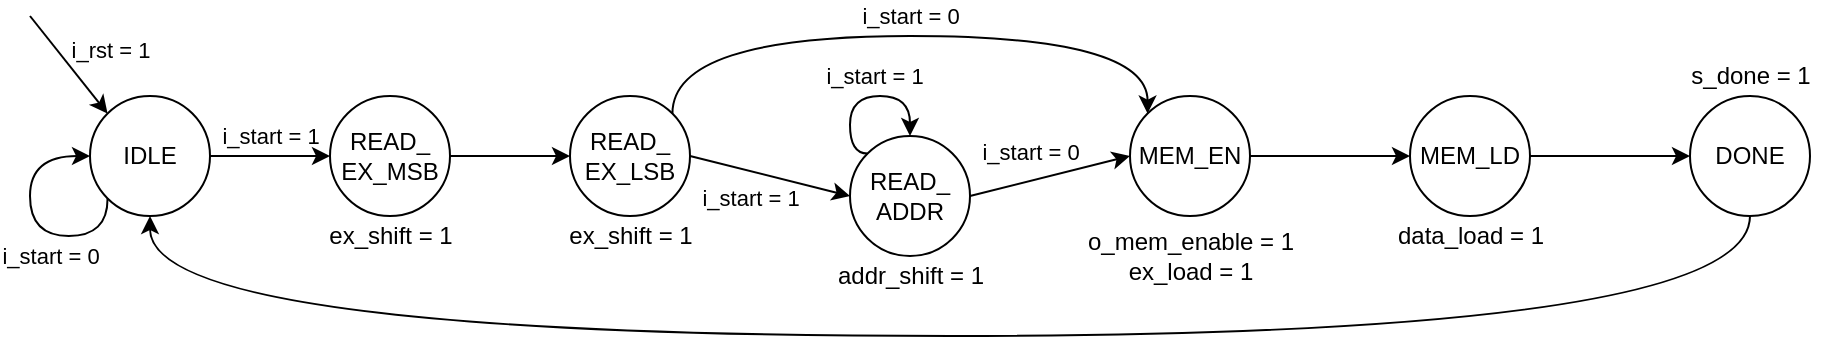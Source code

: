 <mxfile version="20.8.23" type="device"><diagram id="xM6MDxuh1WfJcg6ixP51" name="Pagina-1"><mxGraphModel dx="1050" dy="541" grid="1" gridSize="10" guides="1" tooltips="1" connect="1" arrows="1" fold="1" page="1" pageScale="1" pageWidth="1169" pageHeight="827" math="0" shadow="0"><root><mxCell id="0"/><mxCell id="1" parent="0"/><mxCell id="t7S5SEm-iiav_MzGt8E--2" value="i_start = 1" style="edgeStyle=orthogonalEdgeStyle;rounded=0;orthogonalLoop=1;jettySize=auto;html=1;entryX=0;entryY=0.5;entryDx=0;entryDy=0;labelBackgroundColor=none;" parent="1" source="t7S5SEm-iiav_MzGt8E--1" target="t7S5SEm-iiav_MzGt8E--3" edge="1"><mxGeometry y="10" relative="1" as="geometry"><mxPoint x="160" y="140" as="targetPoint"/><mxPoint as="offset"/></mxGeometry></mxCell><mxCell id="t7S5SEm-iiav_MzGt8E--1" value="IDLE" style="ellipse;whiteSpace=wrap;html=1;labelBackgroundColor=none;fillColor=none;" parent="1" vertex="1"><mxGeometry x="80" y="120" width="60" height="60" as="geometry"/></mxCell><mxCell id="t7S5SEm-iiav_MzGt8E--12" style="edgeStyle=orthogonalEdgeStyle;rounded=0;orthogonalLoop=1;jettySize=auto;html=1;exitX=1;exitY=0.5;exitDx=0;exitDy=0;entryX=0;entryY=0.5;entryDx=0;entryDy=0;labelBackgroundColor=none;" parent="1" source="t7S5SEm-iiav_MzGt8E--3" target="t7S5SEm-iiav_MzGt8E--7" edge="1"><mxGeometry relative="1" as="geometry"/></mxCell><mxCell id="t7S5SEm-iiav_MzGt8E--3" value="READ_&lt;br&gt;EX_MSB" style="ellipse;whiteSpace=wrap;html=1;labelBackgroundColor=none;fillColor=none;" parent="1" vertex="1"><mxGeometry x="200" y="120" width="60" height="60" as="geometry"/></mxCell><mxCell id="t7S5SEm-iiav_MzGt8E--22" value="i_start = 1" style="edgeStyle=orthogonalEdgeStyle;curved=1;rounded=0;orthogonalLoop=1;jettySize=auto;html=1;exitX=0;exitY=0;exitDx=0;exitDy=0;entryX=0.5;entryY=0;entryDx=0;entryDy=0;labelBackgroundColor=none;" parent="1" source="t7S5SEm-iiav_MzGt8E--6" target="t7S5SEm-iiav_MzGt8E--6" edge="1"><mxGeometry x="0.129" y="10" relative="1" as="geometry"><mxPoint x="570" y="140" as="targetPoint"/><Array as="points"><mxPoint x="460" y="149"/><mxPoint x="460" y="120"/><mxPoint x="490" y="120"/></Array><mxPoint as="offset"/></mxGeometry></mxCell><mxCell id="t7S5SEm-iiav_MzGt8E--24" value="i_start = 0" style="rounded=0;orthogonalLoop=1;jettySize=auto;html=1;exitX=1;exitY=0.5;exitDx=0;exitDy=0;entryX=0;entryY=0.5;entryDx=0;entryDy=0;labelBorderColor=none;labelBackgroundColor=none;spacingTop=-4;spacingLeft=0;" parent="1" source="t7S5SEm-iiav_MzGt8E--6" target="t7S5SEm-iiav_MzGt8E--10" edge="1"><mxGeometry x="-0.176" y="12" relative="1" as="geometry"><mxPoint as="offset"/></mxGeometry></mxCell><mxCell id="t7S5SEm-iiav_MzGt8E--6" value="READ_&lt;br&gt;ADDR" style="ellipse;whiteSpace=wrap;html=1;labelBackgroundColor=none;fillColor=none;" parent="1" vertex="1"><mxGeometry x="460" y="140" width="60" height="60" as="geometry"/></mxCell><mxCell id="t7S5SEm-iiav_MzGt8E--13" value="i_start = 1" style="rounded=0;orthogonalLoop=1;jettySize=auto;html=1;exitX=1;exitY=0.5;exitDx=0;exitDy=0;entryX=0;entryY=0.5;entryDx=0;entryDy=0;spacingTop=2;spacingLeft=0;labelBackgroundColor=none;" parent="1" source="t7S5SEm-iiav_MzGt8E--7" target="t7S5SEm-iiav_MzGt8E--6" edge="1"><mxGeometry x="-0.176" y="-12" relative="1" as="geometry"><mxPoint as="offset"/></mxGeometry></mxCell><mxCell id="t7S5SEm-iiav_MzGt8E--14" value="i_start = 0" style="rounded=0;orthogonalLoop=1;jettySize=auto;html=1;exitX=1;exitY=0;exitDx=0;exitDy=0;entryX=0;entryY=0;entryDx=0;entryDy=0;edgeStyle=orthogonalEdgeStyle;curved=1;labelBackgroundColor=none;" parent="1" source="t7S5SEm-iiav_MzGt8E--7" target="t7S5SEm-iiav_MzGt8E--10" edge="1"><mxGeometry y="10" relative="1" as="geometry"><Array as="points"><mxPoint x="371" y="90"/><mxPoint x="609" y="90"/></Array><mxPoint as="offset"/></mxGeometry></mxCell><mxCell id="t7S5SEm-iiav_MzGt8E--7" value="READ_&lt;br&gt;EX_LSB" style="ellipse;whiteSpace=wrap;html=1;labelBackgroundColor=none;fillColor=none;" parent="1" vertex="1"><mxGeometry x="320" y="120" width="60" height="60" as="geometry"/></mxCell><mxCell id="t7S5SEm-iiav_MzGt8E--18" style="edgeStyle=orthogonalEdgeStyle;rounded=0;orthogonalLoop=1;jettySize=auto;html=1;exitX=0.5;exitY=1;exitDx=0;exitDy=0;entryX=0.5;entryY=1;entryDx=0;entryDy=0;curved=1;labelBackgroundColor=none;" parent="1" source="t7S5SEm-iiav_MzGt8E--8" target="t7S5SEm-iiav_MzGt8E--1" edge="1"><mxGeometry relative="1" as="geometry"><Array as="points"><mxPoint x="910" y="240"/><mxPoint x="110" y="240"/></Array></mxGeometry></mxCell><mxCell id="t7S5SEm-iiav_MzGt8E--8" value="DONE" style="ellipse;whiteSpace=wrap;html=1;labelBackgroundColor=none;fillColor=none;" parent="1" vertex="1"><mxGeometry x="880" y="120" width="60" height="60" as="geometry"/></mxCell><mxCell id="t7S5SEm-iiav_MzGt8E--17" style="edgeStyle=none;rounded=0;orthogonalLoop=1;jettySize=auto;html=1;exitX=1;exitY=0.5;exitDx=0;exitDy=0;entryX=0;entryY=0.5;entryDx=0;entryDy=0;labelBackgroundColor=none;" parent="1" source="t7S5SEm-iiav_MzGt8E--9" target="t7S5SEm-iiav_MzGt8E--8" edge="1"><mxGeometry relative="1" as="geometry"><mxPoint x="730" y="140" as="targetPoint"/></mxGeometry></mxCell><mxCell id="t7S5SEm-iiav_MzGt8E--9" value="MEM_LD" style="ellipse;whiteSpace=wrap;html=1;labelBackgroundColor=none;fillColor=none;" parent="1" vertex="1"><mxGeometry x="740" y="120" width="60" height="60" as="geometry"/></mxCell><mxCell id="t7S5SEm-iiav_MzGt8E--16" style="edgeStyle=none;rounded=0;orthogonalLoop=1;jettySize=auto;html=1;exitX=1;exitY=0.5;exitDx=0;exitDy=0;labelBackgroundColor=none;" parent="1" source="t7S5SEm-iiav_MzGt8E--10" target="t7S5SEm-iiav_MzGt8E--9" edge="1"><mxGeometry relative="1" as="geometry"/></mxCell><mxCell id="t7S5SEm-iiav_MzGt8E--10" value="MEM_EN" style="ellipse;whiteSpace=wrap;html=1;labelBackgroundColor=none;fillColor=none;" parent="1" vertex="1"><mxGeometry x="600" y="120" width="60" height="60" as="geometry"/></mxCell><mxCell id="t7S5SEm-iiav_MzGt8E--19" value="i_start = 0" style="edgeStyle=orthogonalEdgeStyle;rounded=0;orthogonalLoop=1;jettySize=auto;html=1;entryX=0;entryY=0.5;entryDx=0;entryDy=0;curved=1;exitX=0;exitY=1;exitDx=0;exitDy=0;labelBackgroundColor=none;" parent="1" source="t7S5SEm-iiav_MzGt8E--1" target="t7S5SEm-iiav_MzGt8E--1" edge="1"><mxGeometry x="-0.254" y="10" relative="1" as="geometry"><mxPoint x="70" y="240" as="sourcePoint"/><Array as="points"><mxPoint x="89" y="190"/><mxPoint x="50" y="190"/><mxPoint x="50" y="150"/></Array><mxPoint as="offset"/></mxGeometry></mxCell><mxCell id="t7S5SEm-iiav_MzGt8E--23" value="ex_shift = 1" style="text;html=1;align=center;verticalAlign=middle;resizable=0;points=[];autosize=1;strokeColor=none;fillColor=none;labelBackgroundColor=none;spacingTop=0;spacing=1;" parent="1" vertex="1"><mxGeometry x="190" y="180" width="80" height="20" as="geometry"/></mxCell><mxCell id="t7S5SEm-iiav_MzGt8E--25" value="addr_shift = 1" style="text;html=1;align=center;verticalAlign=middle;resizable=0;points=[];autosize=1;strokeColor=none;fillColor=none;spacing=0;labelBackgroundColor=none;" parent="1" vertex="1"><mxGeometry x="445" y="200" width="90" height="20" as="geometry"/></mxCell><mxCell id="t7S5SEm-iiav_MzGt8E--26" value="o_mem_enable = 1&lt;br&gt;ex_load = 1" style="text;html=1;align=center;verticalAlign=middle;resizable=0;points=[];autosize=1;strokeColor=none;fillColor=none;spacing=0;labelBackgroundColor=none;" parent="1" vertex="1"><mxGeometry x="570" y="180" width="120" height="40" as="geometry"/></mxCell><mxCell id="t7S5SEm-iiav_MzGt8E--27" value="ex_shift = 1" style="text;html=1;align=center;verticalAlign=middle;resizable=0;points=[];autosize=1;strokeColor=none;fillColor=none;spacing=0;spacingLeft=0;labelBackgroundColor=none;" parent="1" vertex="1"><mxGeometry x="310" y="180" width="80" height="20" as="geometry"/></mxCell><mxCell id="t7S5SEm-iiav_MzGt8E--32" value="data_load = 1" style="text;html=1;align=center;verticalAlign=middle;resizable=0;points=[];autosize=1;strokeColor=none;fillColor=none;spacing=0;labelBackgroundColor=none;" parent="1" vertex="1"><mxGeometry x="725" y="180" width="90" height="20" as="geometry"/></mxCell><mxCell id="t7S5SEm-iiav_MzGt8E--33" value="s_done = 1" style="text;html=1;align=center;verticalAlign=middle;resizable=0;points=[];autosize=1;strokeColor=none;fillColor=none;spacing=0;labelBackgroundColor=none;" parent="1" vertex="1"><mxGeometry x="870" y="100" width="80" height="20" as="geometry"/></mxCell><mxCell id="t7S5SEm-iiav_MzGt8E--34" value="i_rst = 1" style="endArrow=classic;html=1;rounded=0;labelBackgroundColor=none;labelBorderColor=none;entryX=0;entryY=0;entryDx=0;entryDy=0;spacingLeft=7;strokeColor=default;" parent="1" target="t7S5SEm-iiav_MzGt8E--1" edge="1"><mxGeometry x="0.161" y="18" width="50" height="50" relative="1" as="geometry"><mxPoint x="50" y="80" as="sourcePoint"/><mxPoint x="290" y="140" as="targetPoint"/><mxPoint as="offset"/></mxGeometry></mxCell></root></mxGraphModel></diagram></mxfile>